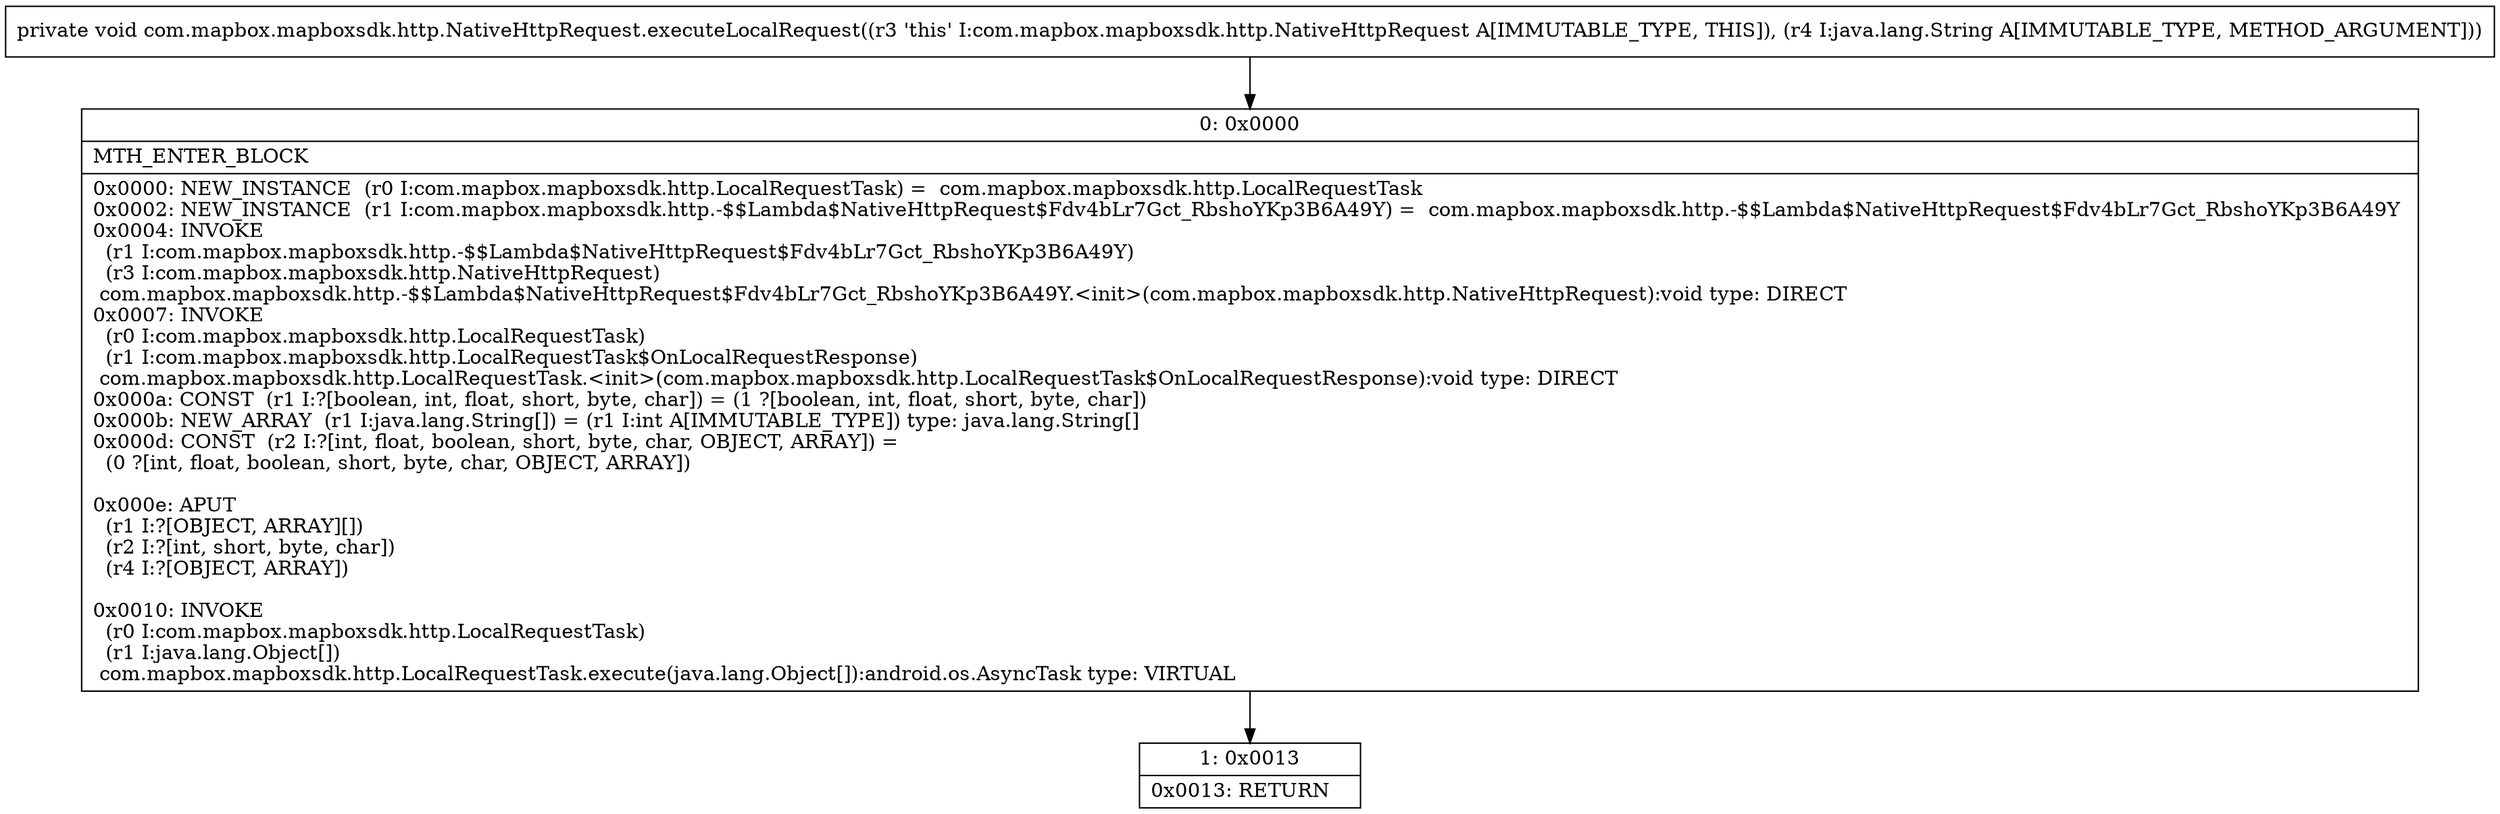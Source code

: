 digraph "CFG forcom.mapbox.mapboxsdk.http.NativeHttpRequest.executeLocalRequest(Ljava\/lang\/String;)V" {
Node_0 [shape=record,label="{0\:\ 0x0000|MTH_ENTER_BLOCK\l|0x0000: NEW_INSTANCE  (r0 I:com.mapbox.mapboxsdk.http.LocalRequestTask) =  com.mapbox.mapboxsdk.http.LocalRequestTask \l0x0002: NEW_INSTANCE  (r1 I:com.mapbox.mapboxsdk.http.\-$$Lambda$NativeHttpRequest$Fdv4bLr7Gct_RbshoYKp3B6A49Y) =  com.mapbox.mapboxsdk.http.\-$$Lambda$NativeHttpRequest$Fdv4bLr7Gct_RbshoYKp3B6A49Y \l0x0004: INVOKE  \l  (r1 I:com.mapbox.mapboxsdk.http.\-$$Lambda$NativeHttpRequest$Fdv4bLr7Gct_RbshoYKp3B6A49Y)\l  (r3 I:com.mapbox.mapboxsdk.http.NativeHttpRequest)\l com.mapbox.mapboxsdk.http.\-$$Lambda$NativeHttpRequest$Fdv4bLr7Gct_RbshoYKp3B6A49Y.\<init\>(com.mapbox.mapboxsdk.http.NativeHttpRequest):void type: DIRECT \l0x0007: INVOKE  \l  (r0 I:com.mapbox.mapboxsdk.http.LocalRequestTask)\l  (r1 I:com.mapbox.mapboxsdk.http.LocalRequestTask$OnLocalRequestResponse)\l com.mapbox.mapboxsdk.http.LocalRequestTask.\<init\>(com.mapbox.mapboxsdk.http.LocalRequestTask$OnLocalRequestResponse):void type: DIRECT \l0x000a: CONST  (r1 I:?[boolean, int, float, short, byte, char]) = (1 ?[boolean, int, float, short, byte, char]) \l0x000b: NEW_ARRAY  (r1 I:java.lang.String[]) = (r1 I:int A[IMMUTABLE_TYPE]) type: java.lang.String[] \l0x000d: CONST  (r2 I:?[int, float, boolean, short, byte, char, OBJECT, ARRAY]) = \l  (0 ?[int, float, boolean, short, byte, char, OBJECT, ARRAY])\l \l0x000e: APUT  \l  (r1 I:?[OBJECT, ARRAY][])\l  (r2 I:?[int, short, byte, char])\l  (r4 I:?[OBJECT, ARRAY])\l \l0x0010: INVOKE  \l  (r0 I:com.mapbox.mapboxsdk.http.LocalRequestTask)\l  (r1 I:java.lang.Object[])\l com.mapbox.mapboxsdk.http.LocalRequestTask.execute(java.lang.Object[]):android.os.AsyncTask type: VIRTUAL \l}"];
Node_1 [shape=record,label="{1\:\ 0x0013|0x0013: RETURN   \l}"];
MethodNode[shape=record,label="{private void com.mapbox.mapboxsdk.http.NativeHttpRequest.executeLocalRequest((r3 'this' I:com.mapbox.mapboxsdk.http.NativeHttpRequest A[IMMUTABLE_TYPE, THIS]), (r4 I:java.lang.String A[IMMUTABLE_TYPE, METHOD_ARGUMENT])) }"];
MethodNode -> Node_0;
Node_0 -> Node_1;
}

